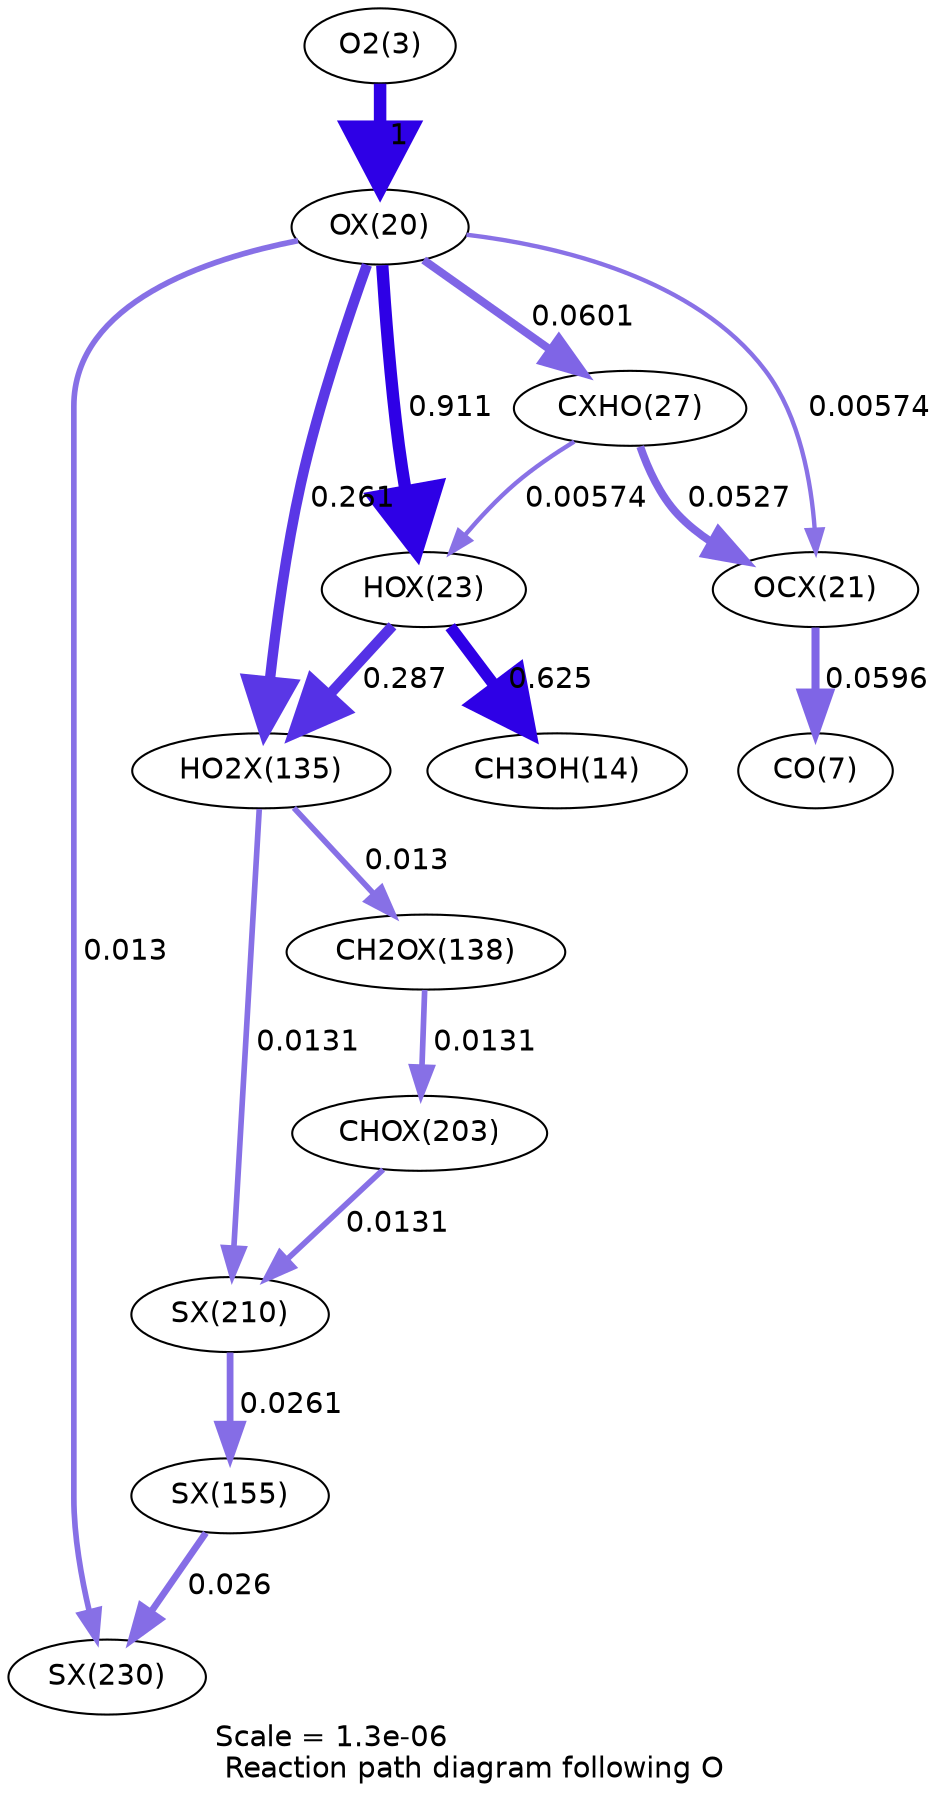 digraph reaction_paths {
center=1;
s5 -> s30[fontname="Helvetica", penwidth=6, arrowsize=3, color="0.7, 1.5, 0.9"
, label=" 1"];
s30 -> s33[fontname="Helvetica", penwidth=5.93, arrowsize=2.96, color="0.7, 1.41, 0.9"
, label=" 0.911"];
s30 -> s36[fontname="Helvetica", penwidth=3.88, arrowsize=1.94, color="0.7, 0.56, 0.9"
, label=" 0.0601"];
s30 -> s31[fontname="Helvetica", penwidth=2.1, arrowsize=1.05, color="0.7, 0.506, 0.9"
, label=" 0.00574"];
s30 -> s47[fontname="Helvetica", penwidth=4.99, arrowsize=2.49, color="0.7, 0.761, 0.9"
, label=" 0.261"];
s30 -> s59[fontname="Helvetica", penwidth=2.72, arrowsize=1.36, color="0.7, 0.513, 0.9"
, label=" 0.013"];
s33 -> s16[fontname="Helvetica", penwidth=5.64, arrowsize=2.82, color="0.7, 1.12, 0.9"
, label=" 0.625"];
s36 -> s33[fontname="Helvetica", penwidth=2.1, arrowsize=1.05, color="0.7, 0.506, 0.9"
, label=" 0.00574"];
s33 -> s47[fontname="Helvetica", penwidth=5.06, arrowsize=2.53, color="0.7, 0.787, 0.9"
, label=" 0.287"];
s36 -> s31[fontname="Helvetica", penwidth=3.78, arrowsize=1.89, color="0.7, 0.553, 0.9"
, label=" 0.0527"];
s31 -> s9[fontname="Helvetica", penwidth=3.87, arrowsize=1.94, color="0.7, 0.56, 0.9"
, label=" 0.0596"];
s47 -> s48[fontname="Helvetica", penwidth=2.72, arrowsize=1.36, color="0.7, 0.513, 0.9"
, label=" 0.013"];
s47 -> s58[fontname="Helvetica", penwidth=2.72, arrowsize=1.36, color="0.7, 0.513, 0.9"
, label=" 0.0131"];
s48 -> s57[fontname="Helvetica", penwidth=2.73, arrowsize=1.36, color="0.7, 0.513, 0.9"
, label=" 0.0131"];
s57 -> s58[fontname="Helvetica", penwidth=2.73, arrowsize=1.36, color="0.7, 0.513, 0.9"
, label=" 0.0131"];
s58 -> s50[fontname="Helvetica", penwidth=3.25, arrowsize=1.62, color="0.7, 0.526, 0.9"
, label=" 0.0261"];
s50 -> s59[fontname="Helvetica", penwidth=3.25, arrowsize=1.62, color="0.7, 0.526, 0.9"
, label=" 0.026"];
s5 [ fontname="Helvetica", label="O2(3)"];
s9 [ fontname="Helvetica", label="CO(7)"];
s16 [ fontname="Helvetica", label="CH3OH(14)"];
s30 [ fontname="Helvetica", label="OX(20)"];
s31 [ fontname="Helvetica", label="OCX(21)"];
s33 [ fontname="Helvetica", label="HOX(23)"];
s36 [ fontname="Helvetica", label="CXHO(27)"];
s47 [ fontname="Helvetica", label="HO2X(135)"];
s48 [ fontname="Helvetica", label="CH2OX(138)"];
s50 [ fontname="Helvetica", label="SX(155)"];
s57 [ fontname="Helvetica", label="CHOX(203)"];
s58 [ fontname="Helvetica", label="SX(210)"];
s59 [ fontname="Helvetica", label="SX(230)"];
 label = "Scale = 1.3e-06\l Reaction path diagram following O";
 fontname = "Helvetica";
}
